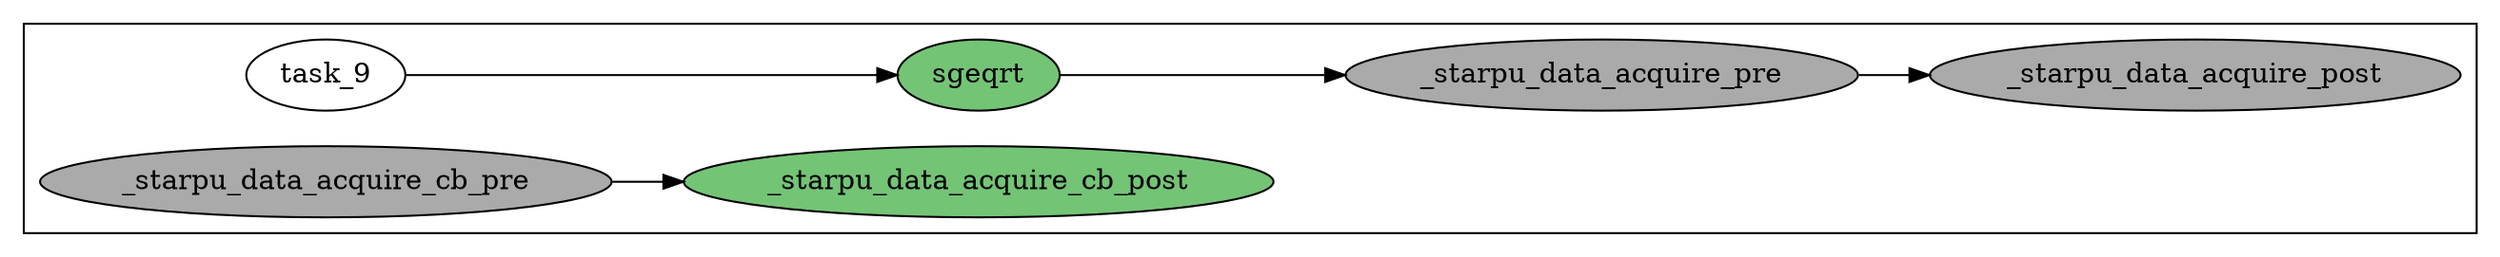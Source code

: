digraph G {
	color=white
	rankdir=LR;
subgraph cluster_0 {
	color=black;
	 "task_9"->"task_10"
	 "task_12"->"task_11"
	 "task_12" [ style=filled, label="_starpu_data_acquire_cb_pre", fillcolor="#aaaaaa"]
	 "task_11" [ style=filled, label="_starpu_data_acquire_cb_post", fillcolor="/greens9/5"]
	 "task_10" [ style=filled, label="sgeqrt", fillcolor="/greens9/5"]
	 "task_14"->"task_13"
	 "task_10"->"task_14"
	 "task_14" [ style=filled, label="_starpu_data_acquire_pre", fillcolor="#aaaaaa"]
	 "task_13" [ style=filled, label="_starpu_data_acquire_post", fillcolor="#aaaaaa"]
}
}
